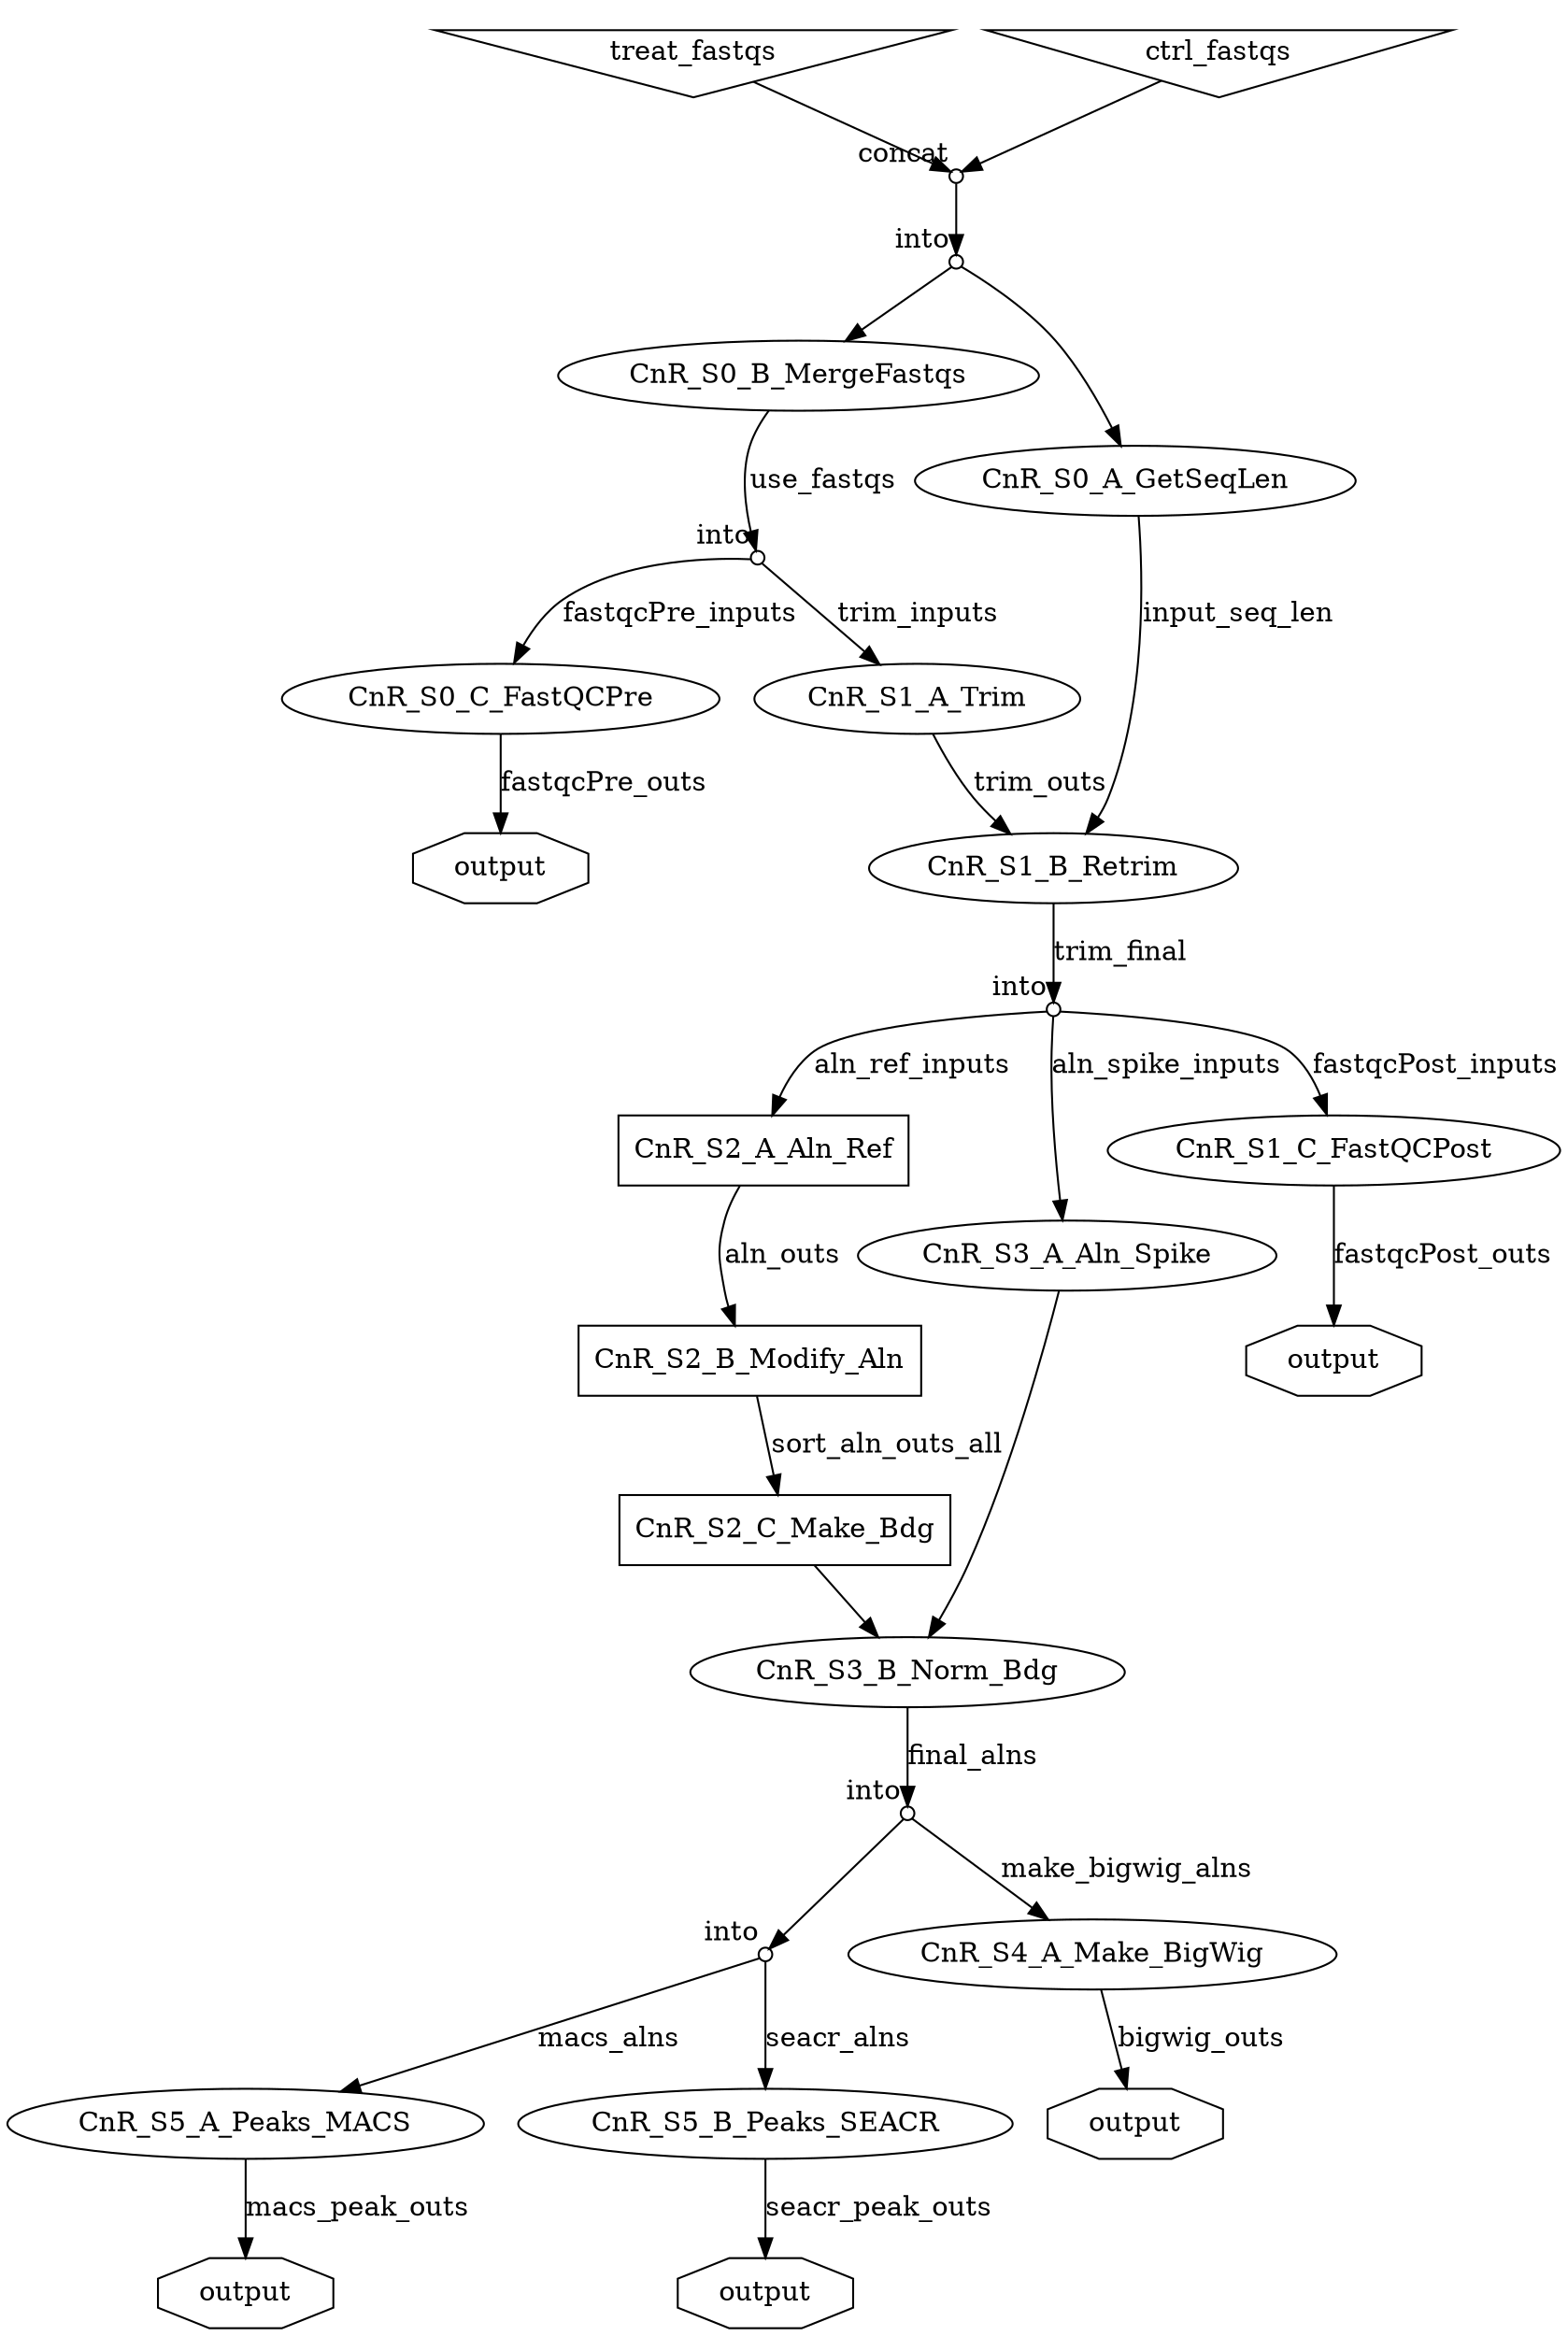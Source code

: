 digraph "next58176259flow" {
p01a -> p01c
p01a [shape=invtriangle,label="treat_fastqs"];
p01b -> p01c
p01b [shape=invtriangle,label="ctrl_fastqs"];
p01c -> p27;
p01c [shape=circle,label="",fixedsize=true,width=0.1,xlabel="concat"];
p27 -> p29;
p27 -> p33;
p27 [shape=circle,label="",fixedsize=true,width=0.1,xlabel="into"];
p29 -> p35 [label="use_fastqs"];
p29 [label="CnR_S0_B_MergeFastqs"];
p33 -> p42 [label="input_seq_len"];
p33 [label="CnR_S0_A_GetSeqLen"];
p35 -> p36 [label="fastqcPre_inputs"];
p35 -> p39 [label="trim_inputs"];
p35 [shape=circle,label="",fixedsize=true,width=0.1,xlabel="into"];
p36 -> p38 [label="fastqcPre_outs"];
p36 [label="CnR_S0_C_FastQCPre"];
p38 [label=output,shape=octagon];
p39 -> p42 [label="trim_outs"];
p39 [label="CnR_S1_A_Trim"];
p42 -> p44 [label="trim_final"];
p42 [label="CnR_S1_B_Retrim"];
p44 -> p45 [label="aln_ref_inputs"];
p44 -> p48 [label="aln_spike_inputs"];
p44 -> p61 [label="fastqcPost_inputs"];
p44 [shape=circle,label="",fixedsize=true,width=0.1,xlabel="into"];
p45 -> p50 [label="aln_outs"];
p45 [shape=box,label="CnR_S2_A_Aln_Ref"];
p47 [label=output,shape=octagon];
p48 -> p67;
p48 [label="CnR_S3_A_Aln_Spike"];
p50 -> p56 [label="sort_aln_outs_all"];
p50 [shape=box,label="CnR_S2_B_Modify_Aln"];
p56 -> p67;
p56 [shape=box,label="CnR_S2_C_Make_Bdg"];
p61 -> p47 [label="fastqcPost_outs"];
p61 [label="CnR_S1_C_FastQCPost"];
p67 -> p70 [label="final_alns"];
p67 [label="CnR_S3_B_Norm_Bdg"];
p70 -> p77;
p70 -> p82 [label="make_bigwig_alns"];
p70 [shape=circle,label="",fixedsize=true,width=0.1,xlabel="into"];
p71 -> p80 [label="macs_peak_outs"];
p71 [label="CnR_S5_A_Peaks_MACS"];
p73 [label=output,shape=octagon];
p77 -> p71 [label="macs_alns"];
p77 -> p78 [label="seacr_alns"];
p77 [shape=circle,label="",fixedsize=true,width=0.1,xlabel="into"];
p78 -> p84 [label="seacr_peak_outs"];
p78 [label="CnR_S5_B_Peaks_SEACR"];
p80 [label=output,shape=octagon];
p82 -> p73 [label="bigwig_outs"];
p82 [label="CnR_S4_A_Make_BigWig"];
p84 [label=output,shape=octagon];
}

